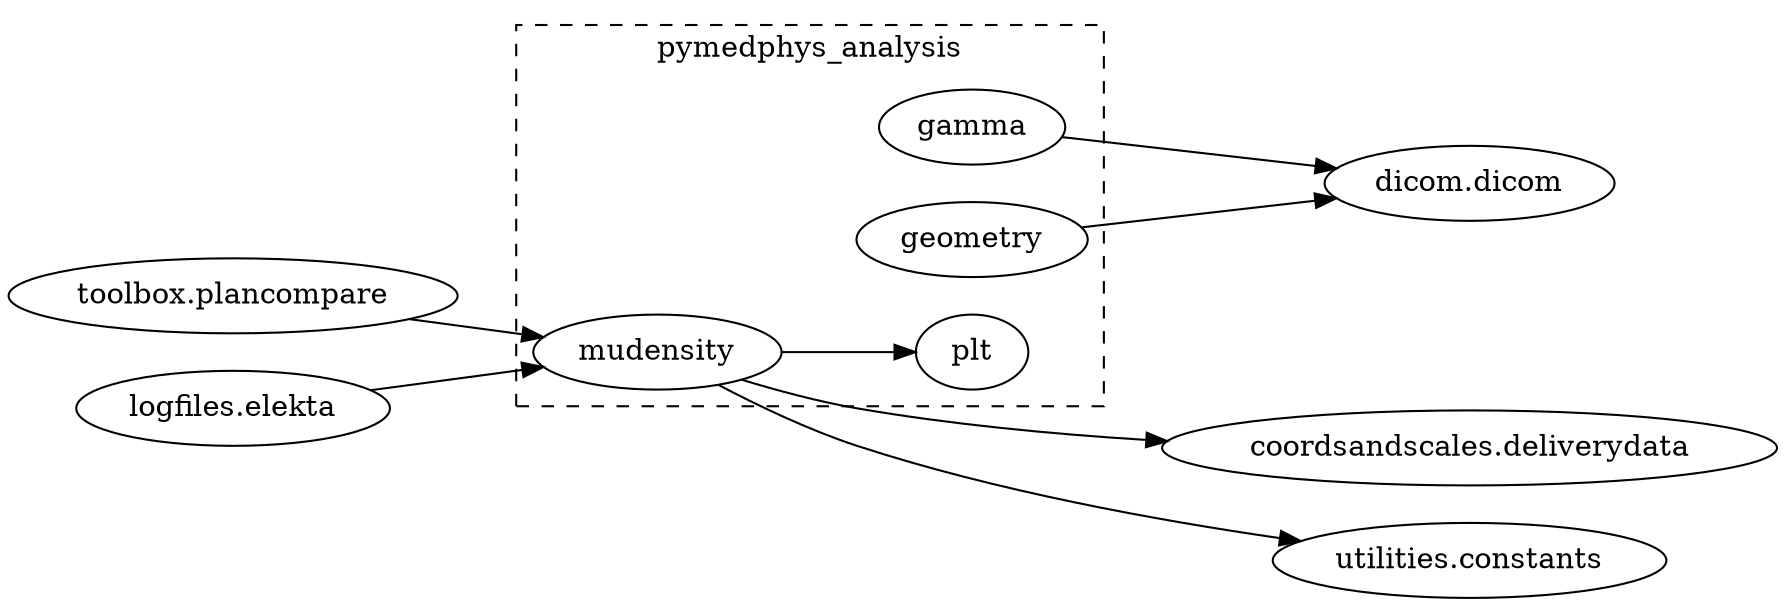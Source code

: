 
        strict digraph  {
            graph [ordering="out"];
            rankdir = LR;
            subgraph cluster_0 {
                "pymedphys_analysis.gamma";
"pymedphys_analysis.geometry";
"pymedphys_analysis.mudensity";
"pymedphys_analysis.plt";

                label = "pymedphys_analysis";
                style = dashed;
                
            { rank = same; "pymedphys_analysis.gamma"; "pymedphys_analysis.geometry"; "pymedphys_analysis.plt"; }
            
            { rank = same; "pymedphys_analysis.mudensity"; }
            
            }
            "pymedphys_toolbox.plancompare" [label="toolbox.plancompare"];
"pymedphys_dicom.dicom" [label="dicom.dicom"];
"pymedphys_analysis.mudensity" [label="mudensity"];
"pymedphys_analysis.geometry" [label="geometry"];
"pymedphys_logfiles.elekta" [label="logfiles.elekta"];
"pymedphys_coordsandscales.deliverydata" [label="coordsandscales.deliverydata"];
"pymedphys_analysis.plt" [label="plt"];
"pymedphys_analysis.gamma" [label="gamma"];
"pymedphys_utilities.constants" [label="utilities.constants"];

            { rank = same; "pymedphys_logfiles.elekta"; "pymedphys_toolbox.plancompare"; }
{ rank = same; "pymedphys_coordsandscales.deliverydata"; "pymedphys_dicom.dicom"; "pymedphys_utilities.constants"; }

            "pymedphys_analysis.gamma" -> "pymedphys_dicom.dicom";
"pymedphys_analysis.geometry" -> "pymedphys_dicom.dicom";
"pymedphys_analysis.mudensity" -> "pymedphys_analysis.plt";
"pymedphys_analysis.mudensity" -> "pymedphys_coordsandscales.deliverydata";
"pymedphys_analysis.mudensity" -> "pymedphys_utilities.constants";
"pymedphys_logfiles.elekta" -> "pymedphys_analysis.mudensity";
"pymedphys_toolbox.plancompare" -> "pymedphys_analysis.mudensity";
"pymedphys_analysis.mudensity" -> "pymedphys_analysis.plt";

        }
    